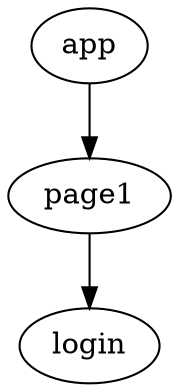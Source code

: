 digraph NavService10 {
  package = "ru.kode.way.nav10"

  app [type = flow]
  login [type = schema, resultType = "kotlin.Int"]

  app -> page1 -> login
}
